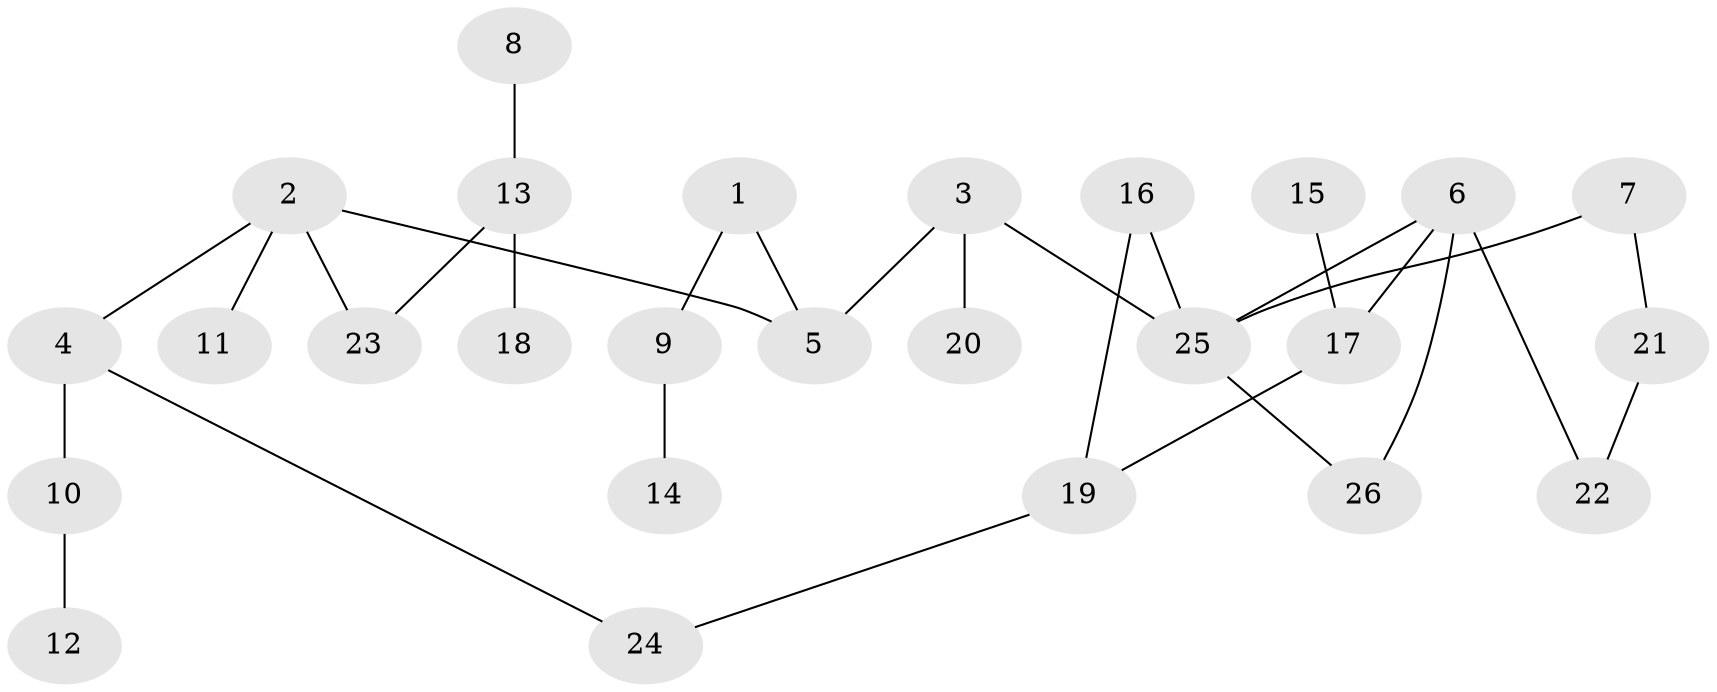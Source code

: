 // original degree distribution, {2: 0.2692307692307692, 5: 0.038461538461538464, 3: 0.21153846153846154, 6: 0.019230769230769232, 4: 0.057692307692307696, 1: 0.40384615384615385}
// Generated by graph-tools (version 1.1) at 2025/36/03/04/25 23:36:06]
// undirected, 26 vertices, 29 edges
graph export_dot {
  node [color=gray90,style=filled];
  1;
  2;
  3;
  4;
  5;
  6;
  7;
  8;
  9;
  10;
  11;
  12;
  13;
  14;
  15;
  16;
  17;
  18;
  19;
  20;
  21;
  22;
  23;
  24;
  25;
  26;
  1 -- 5 [weight=1.0];
  1 -- 9 [weight=1.0];
  2 -- 4 [weight=1.0];
  2 -- 5 [weight=1.0];
  2 -- 11 [weight=1.0];
  2 -- 23 [weight=1.0];
  3 -- 5 [weight=1.0];
  3 -- 20 [weight=1.0];
  3 -- 25 [weight=1.0];
  4 -- 10 [weight=1.0];
  4 -- 24 [weight=1.0];
  6 -- 17 [weight=1.0];
  6 -- 22 [weight=1.0];
  6 -- 25 [weight=1.0];
  6 -- 26 [weight=1.0];
  7 -- 21 [weight=1.0];
  7 -- 25 [weight=1.0];
  8 -- 13 [weight=1.0];
  9 -- 14 [weight=1.0];
  10 -- 12 [weight=1.0];
  13 -- 18 [weight=1.0];
  13 -- 23 [weight=1.0];
  15 -- 17 [weight=1.0];
  16 -- 19 [weight=1.0];
  16 -- 25 [weight=1.0];
  17 -- 19 [weight=1.0];
  19 -- 24 [weight=1.0];
  21 -- 22 [weight=1.0];
  25 -- 26 [weight=1.0];
}
